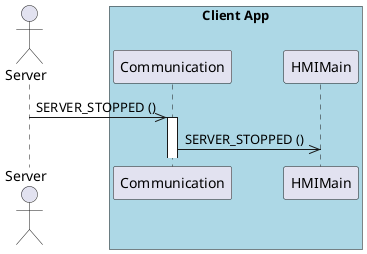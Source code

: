 @startuml Server is stopped (connected clients side)

actor Server as server

box "Client App" #LightBlue
    participant Communication as com
    participant HMIMain as hmi
end box

server ->> com : SERVER_STOPPED ()

activate com
com ->> hmi : SERVER_STOPPED ()

@enduml